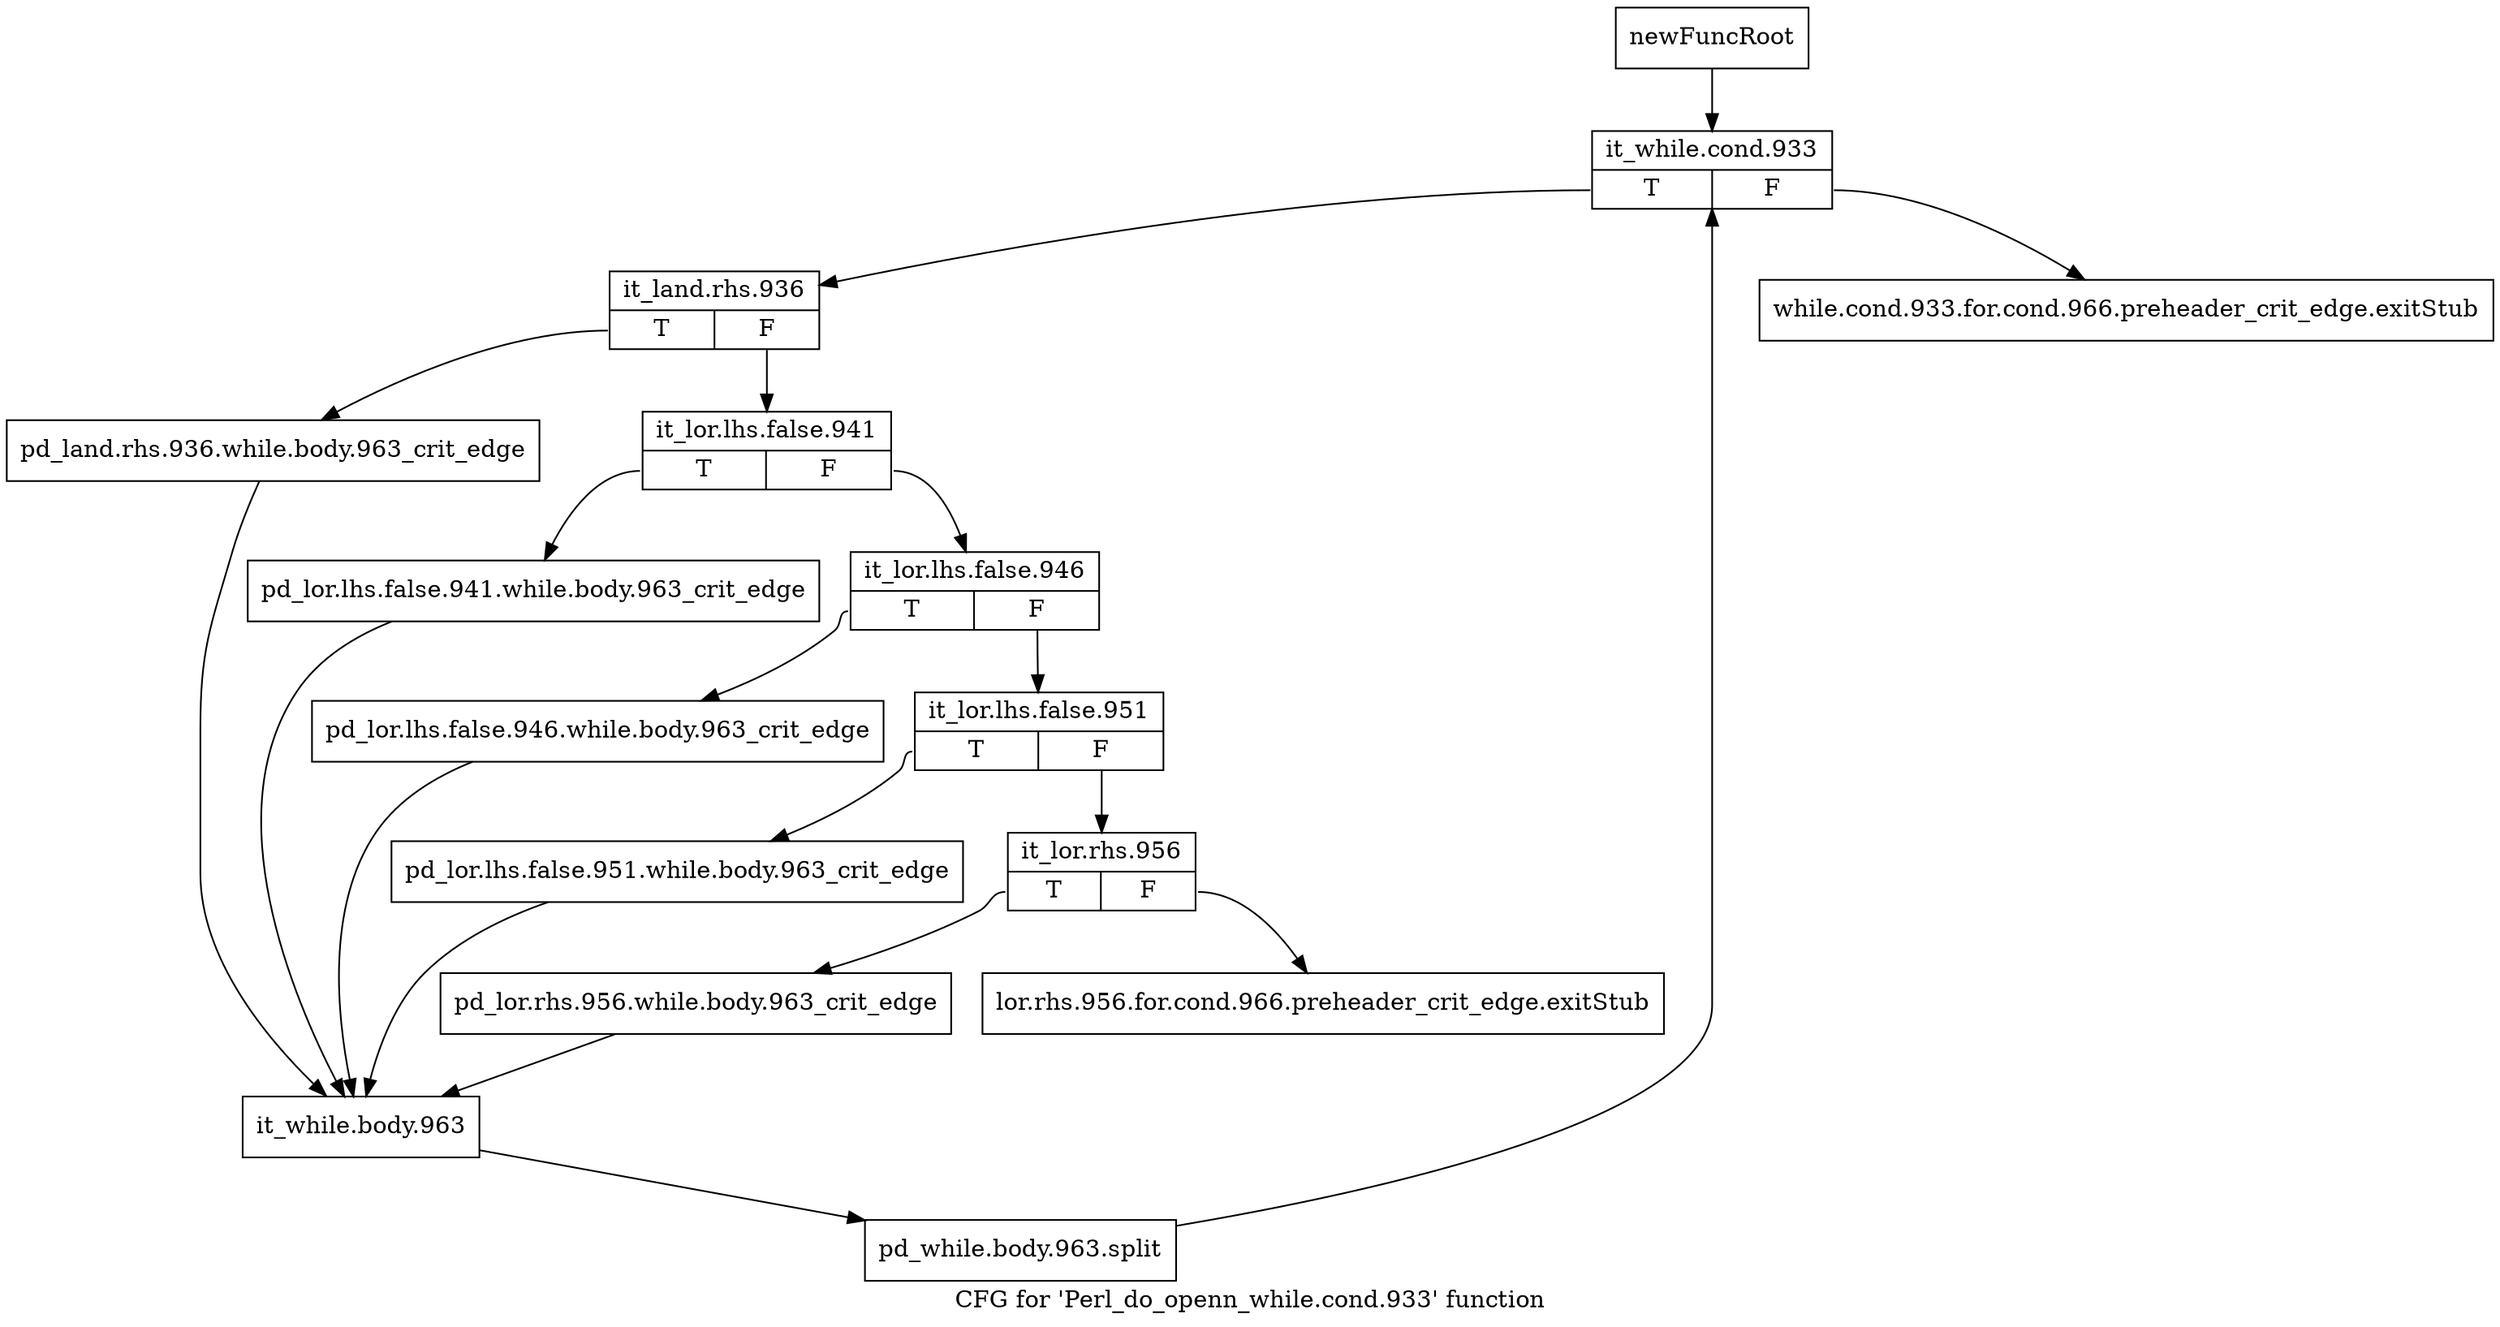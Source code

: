 digraph "CFG for 'Perl_do_openn_while.cond.933' function" {
	label="CFG for 'Perl_do_openn_while.cond.933' function";

	Node0x4ab73c0 [shape=record,label="{newFuncRoot}"];
	Node0x4ab73c0 -> Node0x4ab74b0;
	Node0x4ab7410 [shape=record,label="{while.cond.933.for.cond.966.preheader_crit_edge.exitStub}"];
	Node0x4ab7460 [shape=record,label="{lor.rhs.956.for.cond.966.preheader_crit_edge.exitStub}"];
	Node0x4ab74b0 [shape=record,label="{it_while.cond.933|{<s0>T|<s1>F}}"];
	Node0x4ab74b0:s0 -> Node0x4ab7500;
	Node0x4ab74b0:s1 -> Node0x4ab7410;
	Node0x4ab7500 [shape=record,label="{it_land.rhs.936|{<s0>T|<s1>F}}"];
	Node0x4ab7500:s0 -> Node0x4ab77d0;
	Node0x4ab7500:s1 -> Node0x4ab7550;
	Node0x4ab7550 [shape=record,label="{it_lor.lhs.false.941|{<s0>T|<s1>F}}"];
	Node0x4ab7550:s0 -> Node0x4ab7780;
	Node0x4ab7550:s1 -> Node0x4ab75a0;
	Node0x4ab75a0 [shape=record,label="{it_lor.lhs.false.946|{<s0>T|<s1>F}}"];
	Node0x4ab75a0:s0 -> Node0x4ab7730;
	Node0x4ab75a0:s1 -> Node0x4ab75f0;
	Node0x4ab75f0 [shape=record,label="{it_lor.lhs.false.951|{<s0>T|<s1>F}}"];
	Node0x4ab75f0:s0 -> Node0x4ab76e0;
	Node0x4ab75f0:s1 -> Node0x4ab7640;
	Node0x4ab7640 [shape=record,label="{it_lor.rhs.956|{<s0>T|<s1>F}}"];
	Node0x4ab7640:s0 -> Node0x4ab7690;
	Node0x4ab7640:s1 -> Node0x4ab7460;
	Node0x4ab7690 [shape=record,label="{pd_lor.rhs.956.while.body.963_crit_edge}"];
	Node0x4ab7690 -> Node0x4ab7820;
	Node0x4ab76e0 [shape=record,label="{pd_lor.lhs.false.951.while.body.963_crit_edge}"];
	Node0x4ab76e0 -> Node0x4ab7820;
	Node0x4ab7730 [shape=record,label="{pd_lor.lhs.false.946.while.body.963_crit_edge}"];
	Node0x4ab7730 -> Node0x4ab7820;
	Node0x4ab7780 [shape=record,label="{pd_lor.lhs.false.941.while.body.963_crit_edge}"];
	Node0x4ab7780 -> Node0x4ab7820;
	Node0x4ab77d0 [shape=record,label="{pd_land.rhs.936.while.body.963_crit_edge}"];
	Node0x4ab77d0 -> Node0x4ab7820;
	Node0x4ab7820 [shape=record,label="{it_while.body.963}"];
	Node0x4ab7820 -> Node0x6b30990;
	Node0x6b30990 [shape=record,label="{pd_while.body.963.split}"];
	Node0x6b30990 -> Node0x4ab74b0;
}
